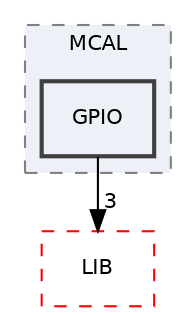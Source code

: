 digraph "C:/Users/Abnaby/Desktop/Unit_10_SecondTermProject/Unit_10_SecondTermProject/ECU1/ECU1_EntranceGate/ECU1_EntranceGate/MCAL/GPIO"
{
 // LATEX_PDF_SIZE
  edge [fontname="Helvetica",fontsize="10",labelfontname="Helvetica",labelfontsize="10"];
  node [fontname="Helvetica",fontsize="10",shape=record];
  compound=true
  subgraph clusterdir_8b93ceca14766a598076175380dcc417 {
    graph [ bgcolor="#edf0f7", pencolor="grey50", style="filled,dashed,", label="MCAL", fontname="Helvetica", fontsize="10", URL="dir_8b93ceca14766a598076175380dcc417.html"]
  dir_340ae5840b7e51e216b26a4fe00d5e29 [shape=box, label="GPIO", style="filled,bold,", fillcolor="#edf0f7", color="grey25", URL="dir_340ae5840b7e51e216b26a4fe00d5e29.html"];
  }
  dir_8903c2bd059caa9672fba71be9c92043 [shape=box, label="LIB", style="dashed,", fillcolor="#edf0f7", color="red", URL="dir_8903c2bd059caa9672fba71be9c92043.html"];
  dir_340ae5840b7e51e216b26a4fe00d5e29->dir_8903c2bd059caa9672fba71be9c92043 [headlabel="3", labeldistance=1.5 headhref="dir_000008_000011.html"];
}
